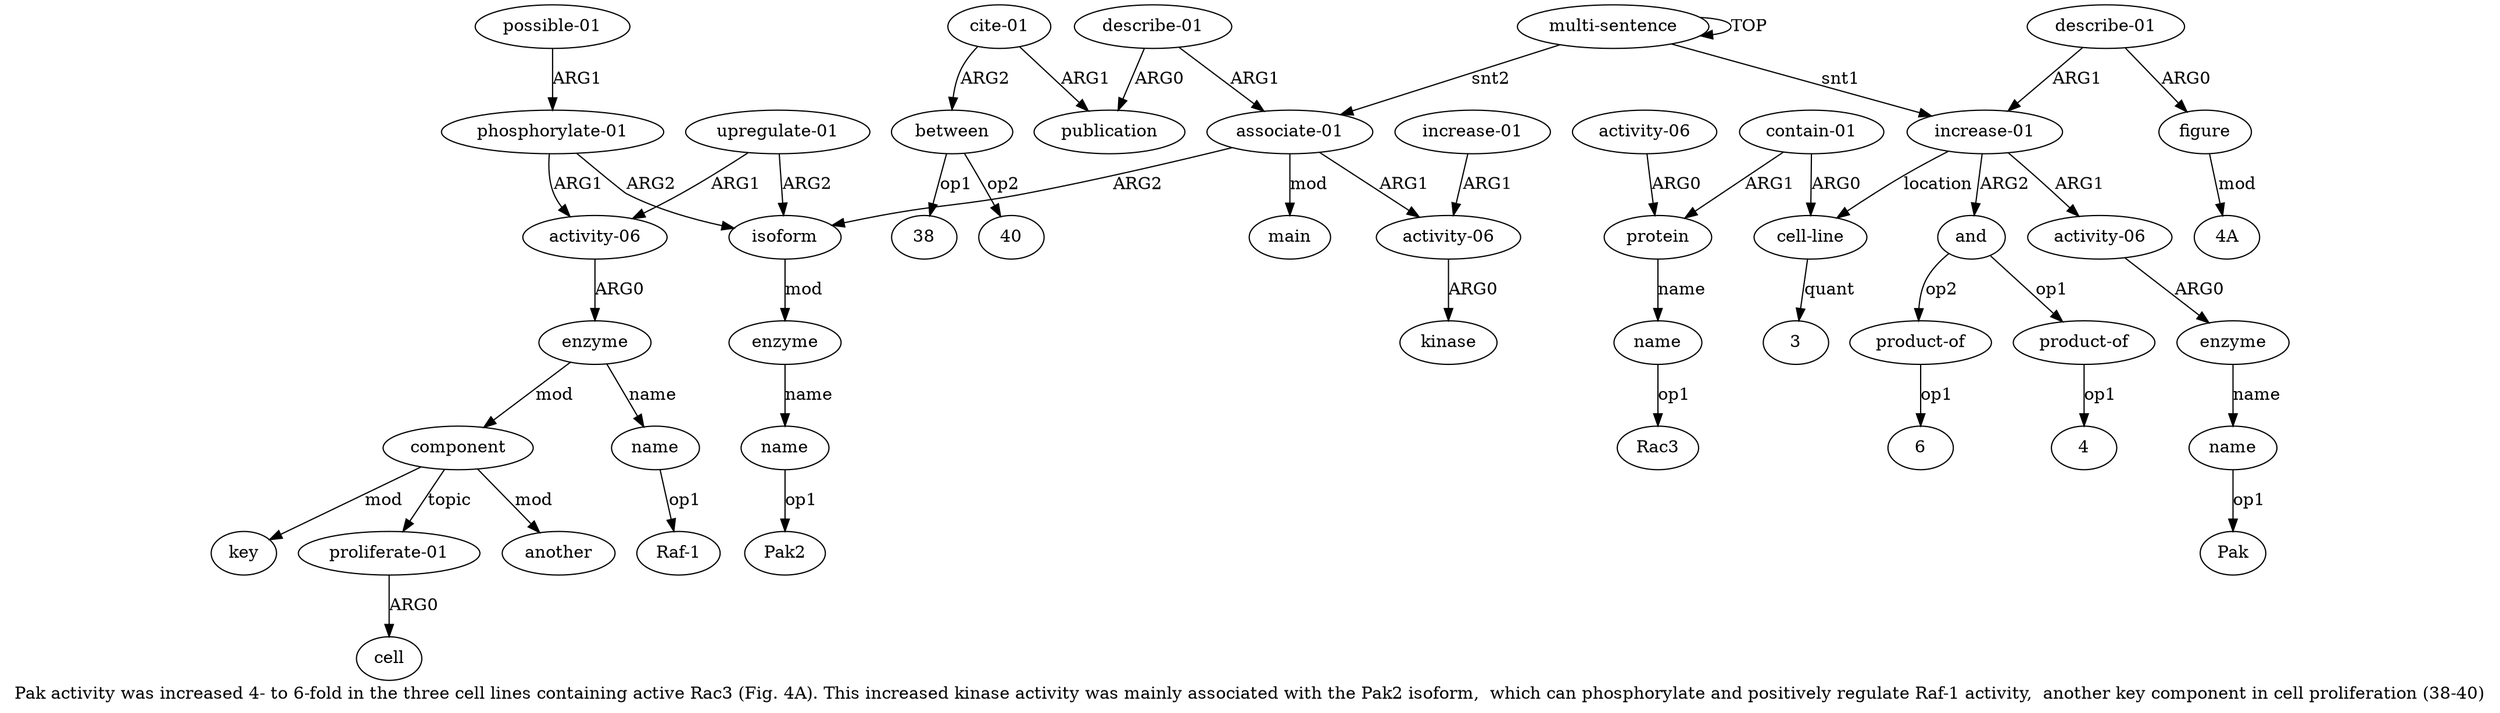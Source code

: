 digraph  {
	graph [label="Pak activity was increased 4- to 6-fold in the three cell lines containing active Rac3 (Fig. 4A). This increased kinase activity \
was mainly associated with the Pak2 isoform,  which can phosphorylate and positively regulate Raf-1 activity,  another key component \
in cell proliferation (38-40)"];
	node [label="\N"];
	a20	 [color=black,
		gold_ind=20,
		gold_label=enzyme,
		label=enzyme,
		test_ind=20,
		test_label=enzyme];
	a21	 [color=black,
		gold_ind=21,
		gold_label=name,
		label=name,
		test_ind=21,
		test_label=name];
	a20 -> a21 [key=0,
	color=black,
	gold_label=name,
	label=name,
	test_label=name];
"a21 Pak2" [color=black,
	gold_ind=-1,
	gold_label=Pak2,
	label=Pak2,
	test_ind=-1,
	test_label=Pak2];
a21 -> "a21 Pak2" [key=0,
color=black,
gold_label=op1,
label=op1,
test_label=op1];
a22 [color=black,
gold_ind=22,
gold_label="phosphorylate-01",
label="phosphorylate-01",
test_ind=22,
test_label="phosphorylate-01"];
a23 [color=black,
gold_ind=23,
gold_label="activity-06",
label="activity-06",
test_ind=23,
test_label="activity-06"];
a22 -> a23 [key=0,
color=black,
gold_label=ARG1,
label=ARG1,
test_label=ARG1];
a19 [color=black,
gold_ind=19,
gold_label=isoform,
label=isoform,
test_ind=19,
test_label=isoform];
a22 -> a19 [key=0,
color=black,
gold_label=ARG2,
label=ARG2,
test_label=ARG2];
a24 [color=black,
gold_ind=24,
gold_label=enzyme,
label=enzyme,
test_ind=24,
test_label=enzyme];
a23 -> a24 [key=0,
color=black,
gold_label=ARG0,
label=ARG0,
test_label=ARG0];
a25 [color=black,
gold_ind=25,
gold_label=name,
label=name,
test_ind=25,
test_label=name];
a24 -> a25 [key=0,
color=black,
gold_label=name,
label=name,
test_label=name];
a26 [color=black,
gold_ind=26,
gold_label=component,
label=component,
test_ind=26,
test_label=component];
a24 -> a26 [key=0,
color=black,
gold_label=mod,
label=mod,
test_label=mod];
"a25 Raf-1" [color=black,
gold_ind=-1,
gold_label="Raf-1",
label="Raf-1",
test_ind=-1,
test_label="Raf-1"];
a25 -> "a25 Raf-1" [key=0,
color=black,
gold_label=op1,
label=op1,
test_label=op1];
a27 [color=black,
gold_ind=27,
gold_label=key,
label=key,
test_ind=27,
test_label=key];
a26 -> a27 [key=0,
color=black,
gold_label=mod,
label=mod,
test_label=mod];
a28 [color=black,
gold_ind=28,
gold_label="proliferate-01",
label="proliferate-01",
test_ind=28,
test_label="proliferate-01"];
a26 -> a28 [key=0,
color=black,
gold_label=topic,
label=topic,
test_label=topic];
a30 [color=black,
gold_ind=30,
gold_label=another,
label=another,
test_ind=30,
test_label=another];
a26 -> a30 [key=0,
color=black,
gold_label=mod,
label=mod,
test_label=mod];
a29 [color=black,
gold_ind=29,
gold_label=cell,
label=cell,
test_ind=29,
test_label=cell];
a28 -> a29 [key=0,
color=black,
gold_label=ARG0,
label=ARG0,
test_label=ARG0];
a31 [color=black,
gold_ind=31,
gold_label="possible-01",
label="possible-01",
test_ind=31,
test_label="possible-01"];
a31 -> a22 [key=0,
color=black,
gold_label=ARG1,
label=ARG1,
test_label=ARG1];
a37 [color=black,
gold_ind=37,
gold_label=between,
label=between,
test_ind=37,
test_label=between];
"a37 40" [color=black,
gold_ind=-1,
gold_label=40,
label=40,
test_ind=-1,
test_label=40];
a37 -> "a37 40" [key=0,
color=black,
gold_label=op2,
label=op2,
test_label=op2];
"a37 38" [color=black,
gold_ind=-1,
gold_label=38,
label=38,
test_ind=-1,
test_label=38];
a37 -> "a37 38" [key=0,
color=black,
gold_label=op1,
label=op1,
test_label=op1];
a36 [color=black,
gold_ind=36,
gold_label="cite-01",
label="cite-01",
test_ind=36,
test_label="cite-01"];
a36 -> a37 [key=0,
color=black,
gold_label=ARG2,
label=ARG2,
test_label=ARG2];
a35 [color=black,
gold_ind=35,
gold_label=publication,
label=publication,
test_ind=35,
test_label=publication];
a36 -> a35 [key=0,
color=black,
gold_label=ARG1,
label=ARG1,
test_label=ARG1];
a33 [color=black,
gold_ind=33,
gold_label=main,
label=main,
test_ind=33,
test_label=main];
"a7 6" [color=black,
gold_ind=-1,
gold_label=6,
label=6,
test_ind=-1,
test_label=6];
a34 [color=black,
gold_ind=34,
gold_label="describe-01",
label="describe-01",
test_ind=34,
test_label="describe-01"];
a34 -> a35 [key=0,
color=black,
gold_label=ARG0,
label=ARG0,
test_label=ARG0];
a15 [color=black,
gold_ind=15,
gold_label="associate-01",
label="associate-01",
test_ind=15,
test_label="associate-01"];
a34 -> a15 [key=0,
color=black,
gold_label=ARG1,
label=ARG1,
test_label=ARG1];
"a6 4" [color=black,
gold_ind=-1,
gold_label=4,
label=4,
test_ind=-1,
test_label=4];
"a4 Pak" [color=black,
gold_ind=-1,
gold_label=Pak,
label=Pak,
test_ind=-1,
test_label=Pak];
a32 [color=black,
gold_ind=32,
gold_label="upregulate-01",
label="upregulate-01",
test_ind=32,
test_label="upregulate-01"];
a32 -> a23 [key=0,
color=black,
gold_label=ARG1,
label=ARG1,
test_label=ARG1];
a32 -> a19 [key=0,
color=black,
gold_label=ARG2,
label=ARG2,
test_label=ARG2];
a15 -> a33 [key=0,
color=black,
gold_label=mod,
label=mod,
test_label=mod];
a16 [color=black,
gold_ind=16,
gold_label="activity-06",
label="activity-06",
test_ind=16,
test_label="activity-06"];
a15 -> a16 [key=0,
color=black,
gold_label=ARG1,
label=ARG1,
test_label=ARG1];
a15 -> a19 [key=0,
color=black,
gold_label=ARG2,
label=ARG2,
test_label=ARG2];
a14 [color=black,
gold_ind=14,
gold_label="activity-06",
label="activity-06",
test_ind=14,
test_label="activity-06"];
a12 [color=black,
gold_ind=12,
gold_label=protein,
label=protein,
test_ind=12,
test_label=protein];
a14 -> a12 [key=0,
color=black,
gold_label=ARG0,
label=ARG0,
test_label=ARG0];
a17 [color=black,
gold_ind=17,
gold_label=kinase,
label=kinase,
test_ind=17,
test_label=kinase];
a16 -> a17 [key=0,
color=black,
gold_label=ARG0,
label=ARG0,
test_label=ARG0];
a11 [color=black,
gold_ind=11,
gold_label="contain-01",
label="contain-01",
test_ind=11,
test_label="contain-01"];
a10 [color=black,
gold_ind=10,
gold_label="cell-line",
label="cell-line",
test_ind=10,
test_label="cell-line"];
a11 -> a10 [key=0,
color=black,
gold_label=ARG0,
label=ARG0,
test_label=ARG0];
a11 -> a12 [key=0,
color=black,
gold_label=ARG1,
label=ARG1,
test_label=ARG1];
"a10 3" [color=black,
gold_ind=-1,
gold_label=3,
label=3,
test_ind=-1,
test_label=3];
a10 -> "a10 3" [key=0,
color=black,
gold_label=quant,
label=quant,
test_label=quant];
a13 [color=black,
gold_ind=13,
gold_label=name,
label=name,
test_ind=13,
test_label=name];
"a13 Rac3" [color=black,
gold_ind=-1,
gold_label=Rac3,
label=Rac3,
test_ind=-1,
test_label=Rac3];
a13 -> "a13 Rac3" [key=0,
color=black,
gold_label=op1,
label=op1,
test_label=op1];
a12 -> a13 [key=0,
color=black,
gold_label=name,
label=name,
test_label=name];
a19 -> a20 [key=0,
color=black,
gold_label=mod,
label=mod,
test_label=mod];
a18 [color=black,
gold_ind=18,
gold_label="increase-01",
label="increase-01",
test_ind=18,
test_label="increase-01"];
a18 -> a16 [key=0,
color=black,
gold_label=ARG1,
label=ARG1,
test_label=ARG1];
a1 [color=black,
gold_ind=1,
gold_label="increase-01",
label="increase-01",
test_ind=1,
test_label="increase-01"];
a1 -> a10 [key=0,
color=black,
gold_label=location,
label=location,
test_label=location];
a2 [color=black,
gold_ind=2,
gold_label="activity-06",
label="activity-06",
test_ind=2,
test_label="activity-06"];
a1 -> a2 [key=0,
color=black,
gold_label=ARG1,
label=ARG1,
test_label=ARG1];
a5 [color=black,
gold_ind=5,
gold_label=and,
label=and,
test_ind=5,
test_label=and];
a1 -> a5 [key=0,
color=black,
gold_label=ARG2,
label=ARG2,
test_label=ARG2];
a0 [color=black,
gold_ind=0,
gold_label="multi-sentence",
label="multi-sentence",
test_ind=0,
test_label="multi-sentence"];
a0 -> a15 [key=0,
color=black,
gold_label=snt2,
label=snt2,
test_label=snt2];
a0 -> a1 [key=0,
color=black,
gold_label=snt1,
label=snt1,
test_label=snt1];
a0 -> a0 [key=0,
color=black,
gold_label=TOP,
label=TOP,
test_label=TOP];
a3 [color=black,
gold_ind=3,
gold_label=enzyme,
label=enzyme,
test_ind=3,
test_label=enzyme];
a4 [color=black,
gold_ind=4,
gold_label=name,
label=name,
test_ind=4,
test_label=name];
a3 -> a4 [key=0,
color=black,
gold_label=name,
label=name,
test_label=name];
a2 -> a3 [key=0,
color=black,
gold_label=ARG0,
label=ARG0,
test_label=ARG0];
a7 [color=black,
gold_ind=7,
gold_label="product-of",
label="product-of",
test_ind=7,
test_label="product-of"];
a5 -> a7 [key=0,
color=black,
gold_label=op2,
label=op2,
test_label=op2];
a6 [color=black,
gold_ind=6,
gold_label="product-of",
label="product-of",
test_ind=6,
test_label="product-of"];
a5 -> a6 [key=0,
color=black,
gold_label=op1,
label=op1,
test_label=op1];
a4 -> "a4 Pak" [key=0,
color=black,
gold_label=op1,
label=op1,
test_label=op1];
a7 -> "a7 6" [key=0,
color=black,
gold_label=op1,
label=op1,
test_label=op1];
a6 -> "a6 4" [key=0,
color=black,
gold_label=op1,
label=op1,
test_label=op1];
a9 [color=black,
gold_ind=9,
gold_label=figure,
label=figure,
test_ind=9,
test_label=figure];
"a9 4A" [color=black,
gold_ind=-1,
gold_label="4A",
label="4A",
test_ind=-1,
test_label="4A"];
a9 -> "a9 4A" [key=0,
color=black,
gold_label=mod,
label=mod,
test_label=mod];
a8 [color=black,
gold_ind=8,
gold_label="describe-01",
label="describe-01",
test_ind=8,
test_label="describe-01"];
a8 -> a1 [key=0,
color=black,
gold_label=ARG1,
label=ARG1,
test_label=ARG1];
a8 -> a9 [key=0,
color=black,
gold_label=ARG0,
label=ARG0,
test_label=ARG0];
}
